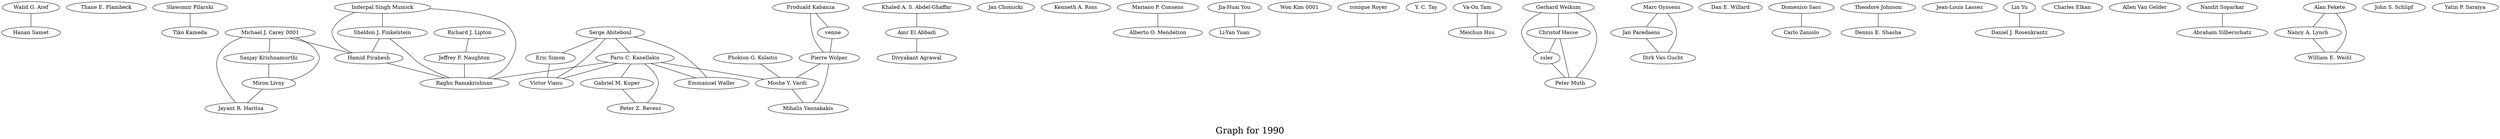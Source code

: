 /*****
Graph for 1990
*****/

graph G {
  graph [splines=true overlap=false]
  node  [shape=ellipse, width=0.3, height=0.3]
  0 [label="Walid G. Aref"];
  1 [label="Hanan Samet"];
  2 [label="Thane E. Plambeck"];
  3 [label="Slawomir Pilarski"];
  4 [label="Tiko Kameda"];
  5 [label="Michael J. Carey 0001"];
  6 [label="Sanjay Krishnamurthi"];
  7 [label="Miron Livny"];
  8 [label="Khaled A. S. Abdel-Ghaffar"];
  9 [label="Amr El Abbadi"];
  10 [label="Jan Chomicki"];
  11 [label="Kenneth A. Ross"];
  12 [label="Mariano P. Consens"];
  13 [label="Alberto O. Mendelzon"];
  14 [label="Jia-Huai You"];
  15 [label="Li-Yan Yuan"];
  16 [label="Won Kim 0001"];
  17 [label="ronique Royer"];
  18 [label="Divyakant Agrawal"];
  19 [label="Y. C. Tay"];
  20 [label="Serge Abiteboul"];
  21 [label="Paris C. Kanellakis"];
  22 [label="Emmanuel Waller"];
  23 [label="Froduald Kabanza"];
  24 [label="venne"];
  25 [label="Pierre Wolper"];
  26 [label="Eric Simon"];
  27 [label="Victor Vianu"];
  28 [label="Jayant R. Haritsa"];
  29 [label="Va-On Tam"];
  30 [label="Meichun Hsu"];
  31 [label="Gerhard Weikum"];
  32 [label="Christof Hasse"];
  33 [label="ssler"];
  34 [label="Peter Muth"];
  35 [label="Marc Gyssens"];
  36 [label="Jan Paredaens"];
  37 [label="Dirk Van Gucht"];
  38 [label="Dan E. Willard"];
  39 [label="Gabriel M. Kuper"];
  40 [label="Peter Z. Revesz"];
  41 [label="Domenico Sacc"];
  42 [label="Carlo Zaniolo"];
  43 [label="Theodore Johnson"];
  44 [label="Dennis E. Shasha"];
  45 [label="Phokion G. Kolaitis"];
  46 [label="Moshe Y. Vardi"];
  47 [label="Jean-Louis Lassez"];
  48 [label="Lin Yu"];
  49 [label="Daniel J. Rosenkrantz"];
  50 [label="Charles Elkan"];
  51 [label="Mihalis Yannakakis"];
  52 [label="Richard J. Lipton"];
  53 [label="Jeffrey F. Naughton"];
  54 [label="Allen Van Gelder"];
  55 [label="Inderpal Singh Mumick"];
  56 [label="Sheldon J. Finkelstein"];
  57 [label="Hamid Pirahesh"];
  58 [label="Raghu Ramakrishnan"];
  59 [label="Nandit Soparkar"];
  60 [label="Abraham Silberschatz"];
  61 [label="Alan Fekete"];
  62 [label="Nancy A. Lynch"];
  63 [label="William E. Weihl"];
  64 [label="John S. Schlipf"];
  65 [label="Yatin P. Saraiya"];
  0 -- 1;
  3 -- 4;
  5 -- 6;
  5 -- 7;
  5 -- 28;
  5 -- 57;
  6 -- 7;
  7 -- 28;
  8 -- 9;
  9 -- 18;
  12 -- 13;
  14 -- 15;
  20 -- 21;
  20 -- 22;
  20 -- 26;
  20 -- 27;
  21 -- 22;
  21 -- 27;
  21 -- 39;
  21 -- 40;
  21 -- 46;
  21 -- 58;
  23 -- 24;
  23 -- 25;
  24 -- 25;
  25 -- 46;
  25 -- 51;
  26 -- 27;
  29 -- 30;
  31 -- 32;
  31 -- 33;
  31 -- 34;
  32 -- 33;
  32 -- 34;
  33 -- 34;
  35 -- 36;
  35 -- 37;
  36 -- 37;
  39 -- 40;
  41 -- 42;
  43 -- 44;
  45 -- 46;
  46 -- 51;
  48 -- 49;
  52 -- 53;
  53 -- 58;
  55 -- 56;
  55 -- 57;
  55 -- 58;
  56 -- 57;
  56 -- 58;
  57 -- 58;
  59 -- 60;
  61 -- 62;
  61 -- 63;
  62 -- 63;
  label = "\nGraph for 1990\n";  fontsize=24;
}
